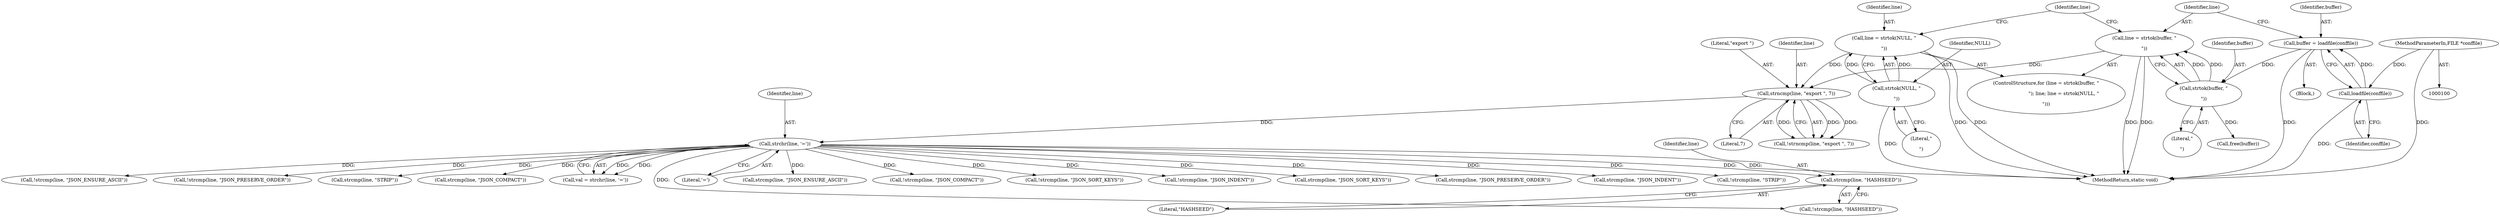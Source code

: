 digraph "0_jansson_8f80c2d83808150724d31793e6ade92749b1faa4_9@API" {
"1000215" [label="(Call,strcmp(line, \"HASHSEED\"))"];
"1000132" [label="(Call,strchr(line, '='))"];
"1000125" [label="(Call,strncmp(line, \"export \", 7))"];
"1000117" [label="(Call,line = strtok(NULL, \"\r\n\"))"];
"1000119" [label="(Call,strtok(NULL, \"\r\n\"))"];
"1000111" [label="(Call,line = strtok(buffer, \"\r\n\"))"];
"1000113" [label="(Call,strtok(buffer, \"\r\n\"))"];
"1000106" [label="(Call,buffer = loadfile(conffile))"];
"1000108" [label="(Call,loadfile(conffile))"];
"1000101" [label="(MethodParameterIn,FILE *conffile)"];
"1000128" [label="(Literal,7)"];
"1000148" [label="(Call,!strcmp(line, \"JSON_INDENT\"))"];
"1000101" [label="(MethodParameterIn,FILE *conffile)"];
"1000217" [label="(Literal,\"HASHSEED\")"];
"1000193" [label="(Call,strcmp(line, \"JSON_SORT_KEYS\"))"];
"1000110" [label="(ControlStructure,for (line = strtok(buffer, \"\r\n\"); line; line = strtok(NULL, \"\r\n\")))"];
"1000112" [label="(Identifier,line)"];
"1000182" [label="(Call,strcmp(line, \"JSON_PRESERVE_ORDER\"))"];
"1000117" [label="(Call,line = strtok(NULL, \"\r\n\"))"];
"1000149" [label="(Call,strcmp(line, \"JSON_INDENT\"))"];
"1000119" [label="(Call,strtok(NULL, \"\r\n\"))"];
"1000203" [label="(Call,!strcmp(line, \"STRIP\"))"];
"1000109" [label="(Identifier,conffile)"];
"1000216" [label="(Identifier,line)"];
"1000113" [label="(Call,strtok(buffer, \"\r\n\"))"];
"1000120" [label="(Identifier,NULL)"];
"1000102" [label="(Block,)"];
"1000170" [label="(Call,!strcmp(line, \"JSON_ENSURE_ASCII\"))"];
"1000171" [label="(Call,strcmp(line, \"JSON_ENSURE_ASCII\"))"];
"1000108" [label="(Call,loadfile(conffile))"];
"1000237" [label="(Call,free(buffer))"];
"1000159" [label="(Call,!strcmp(line, \"JSON_COMPACT\"))"];
"1000192" [label="(Call,!strcmp(line, \"JSON_SORT_KEYS\"))"];
"1000239" [label="(MethodReturn,static void)"];
"1000181" [label="(Call,!strcmp(line, \"JSON_PRESERVE_ORDER\"))"];
"1000125" [label="(Call,strncmp(line, \"export \", 7))"];
"1000204" [label="(Call,strcmp(line, \"STRIP\"))"];
"1000107" [label="(Identifier,buffer)"];
"1000160" [label="(Call,strcmp(line, \"JSON_COMPACT\"))"];
"1000116" [label="(Identifier,line)"];
"1000132" [label="(Call,strchr(line, '='))"];
"1000127" [label="(Literal,\"export \")"];
"1000118" [label="(Identifier,line)"];
"1000215" [label="(Call,strcmp(line, \"HASHSEED\"))"];
"1000115" [label="(Literal,\"\r\n\")"];
"1000121" [label="(Literal,\"\r\n\")"];
"1000114" [label="(Identifier,buffer)"];
"1000106" [label="(Call,buffer = loadfile(conffile))"];
"1000133" [label="(Identifier,line)"];
"1000130" [label="(Call,val = strchr(line, '='))"];
"1000124" [label="(Call,!strncmp(line, \"export \", 7))"];
"1000126" [label="(Identifier,line)"];
"1000214" [label="(Call,!strcmp(line, \"HASHSEED\"))"];
"1000134" [label="(Literal,'=')"];
"1000111" [label="(Call,line = strtok(buffer, \"\r\n\"))"];
"1000215" -> "1000214"  [label="AST: "];
"1000215" -> "1000217"  [label="CFG: "];
"1000216" -> "1000215"  [label="AST: "];
"1000217" -> "1000215"  [label="AST: "];
"1000214" -> "1000215"  [label="CFG: "];
"1000132" -> "1000215"  [label="DDG: "];
"1000132" -> "1000130"  [label="AST: "];
"1000132" -> "1000134"  [label="CFG: "];
"1000133" -> "1000132"  [label="AST: "];
"1000134" -> "1000132"  [label="AST: "];
"1000130" -> "1000132"  [label="CFG: "];
"1000132" -> "1000239"  [label="DDG: "];
"1000132" -> "1000130"  [label="DDG: "];
"1000132" -> "1000130"  [label="DDG: "];
"1000125" -> "1000132"  [label="DDG: "];
"1000132" -> "1000148"  [label="DDG: "];
"1000132" -> "1000149"  [label="DDG: "];
"1000132" -> "1000159"  [label="DDG: "];
"1000132" -> "1000160"  [label="DDG: "];
"1000132" -> "1000170"  [label="DDG: "];
"1000132" -> "1000171"  [label="DDG: "];
"1000132" -> "1000181"  [label="DDG: "];
"1000132" -> "1000182"  [label="DDG: "];
"1000132" -> "1000192"  [label="DDG: "];
"1000132" -> "1000193"  [label="DDG: "];
"1000132" -> "1000203"  [label="DDG: "];
"1000132" -> "1000204"  [label="DDG: "];
"1000132" -> "1000214"  [label="DDG: "];
"1000125" -> "1000124"  [label="AST: "];
"1000125" -> "1000128"  [label="CFG: "];
"1000126" -> "1000125"  [label="AST: "];
"1000127" -> "1000125"  [label="AST: "];
"1000128" -> "1000125"  [label="AST: "];
"1000124" -> "1000125"  [label="CFG: "];
"1000125" -> "1000124"  [label="DDG: "];
"1000125" -> "1000124"  [label="DDG: "];
"1000125" -> "1000124"  [label="DDG: "];
"1000117" -> "1000125"  [label="DDG: "];
"1000111" -> "1000125"  [label="DDG: "];
"1000117" -> "1000110"  [label="AST: "];
"1000117" -> "1000119"  [label="CFG: "];
"1000118" -> "1000117"  [label="AST: "];
"1000119" -> "1000117"  [label="AST: "];
"1000116" -> "1000117"  [label="CFG: "];
"1000117" -> "1000239"  [label="DDG: "];
"1000117" -> "1000239"  [label="DDG: "];
"1000119" -> "1000117"  [label="DDG: "];
"1000119" -> "1000117"  [label="DDG: "];
"1000119" -> "1000121"  [label="CFG: "];
"1000120" -> "1000119"  [label="AST: "];
"1000121" -> "1000119"  [label="AST: "];
"1000119" -> "1000239"  [label="DDG: "];
"1000111" -> "1000110"  [label="AST: "];
"1000111" -> "1000113"  [label="CFG: "];
"1000112" -> "1000111"  [label="AST: "];
"1000113" -> "1000111"  [label="AST: "];
"1000116" -> "1000111"  [label="CFG: "];
"1000111" -> "1000239"  [label="DDG: "];
"1000111" -> "1000239"  [label="DDG: "];
"1000113" -> "1000111"  [label="DDG: "];
"1000113" -> "1000111"  [label="DDG: "];
"1000113" -> "1000115"  [label="CFG: "];
"1000114" -> "1000113"  [label="AST: "];
"1000115" -> "1000113"  [label="AST: "];
"1000106" -> "1000113"  [label="DDG: "];
"1000113" -> "1000237"  [label="DDG: "];
"1000106" -> "1000102"  [label="AST: "];
"1000106" -> "1000108"  [label="CFG: "];
"1000107" -> "1000106"  [label="AST: "];
"1000108" -> "1000106"  [label="AST: "];
"1000112" -> "1000106"  [label="CFG: "];
"1000106" -> "1000239"  [label="DDG: "];
"1000108" -> "1000106"  [label="DDG: "];
"1000108" -> "1000109"  [label="CFG: "];
"1000109" -> "1000108"  [label="AST: "];
"1000108" -> "1000239"  [label="DDG: "];
"1000101" -> "1000108"  [label="DDG: "];
"1000101" -> "1000100"  [label="AST: "];
"1000101" -> "1000239"  [label="DDG: "];
}
